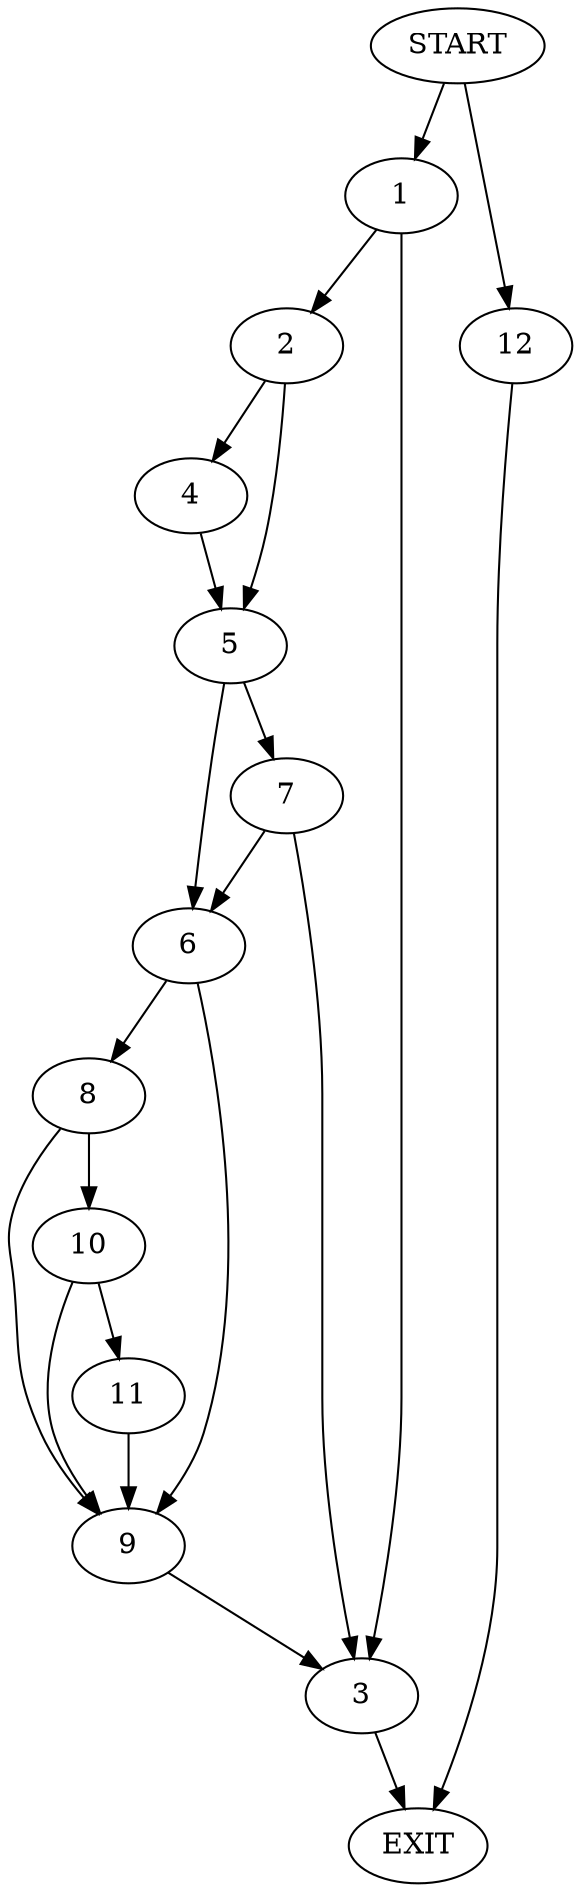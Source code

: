 digraph {
0 [label="START"]
13 [label="EXIT"]
0 -> 1
1 -> 2
1 -> 3
3 -> 13
2 -> 4
2 -> 5
4 -> 5
5 -> 6
5 -> 7
6 -> 8
6 -> 9
7 -> 6
7 -> 3
8 -> 9
8 -> 10
9 -> 3
10 -> 11
10 -> 9
11 -> 9
0 -> 12
12 -> 13
}

